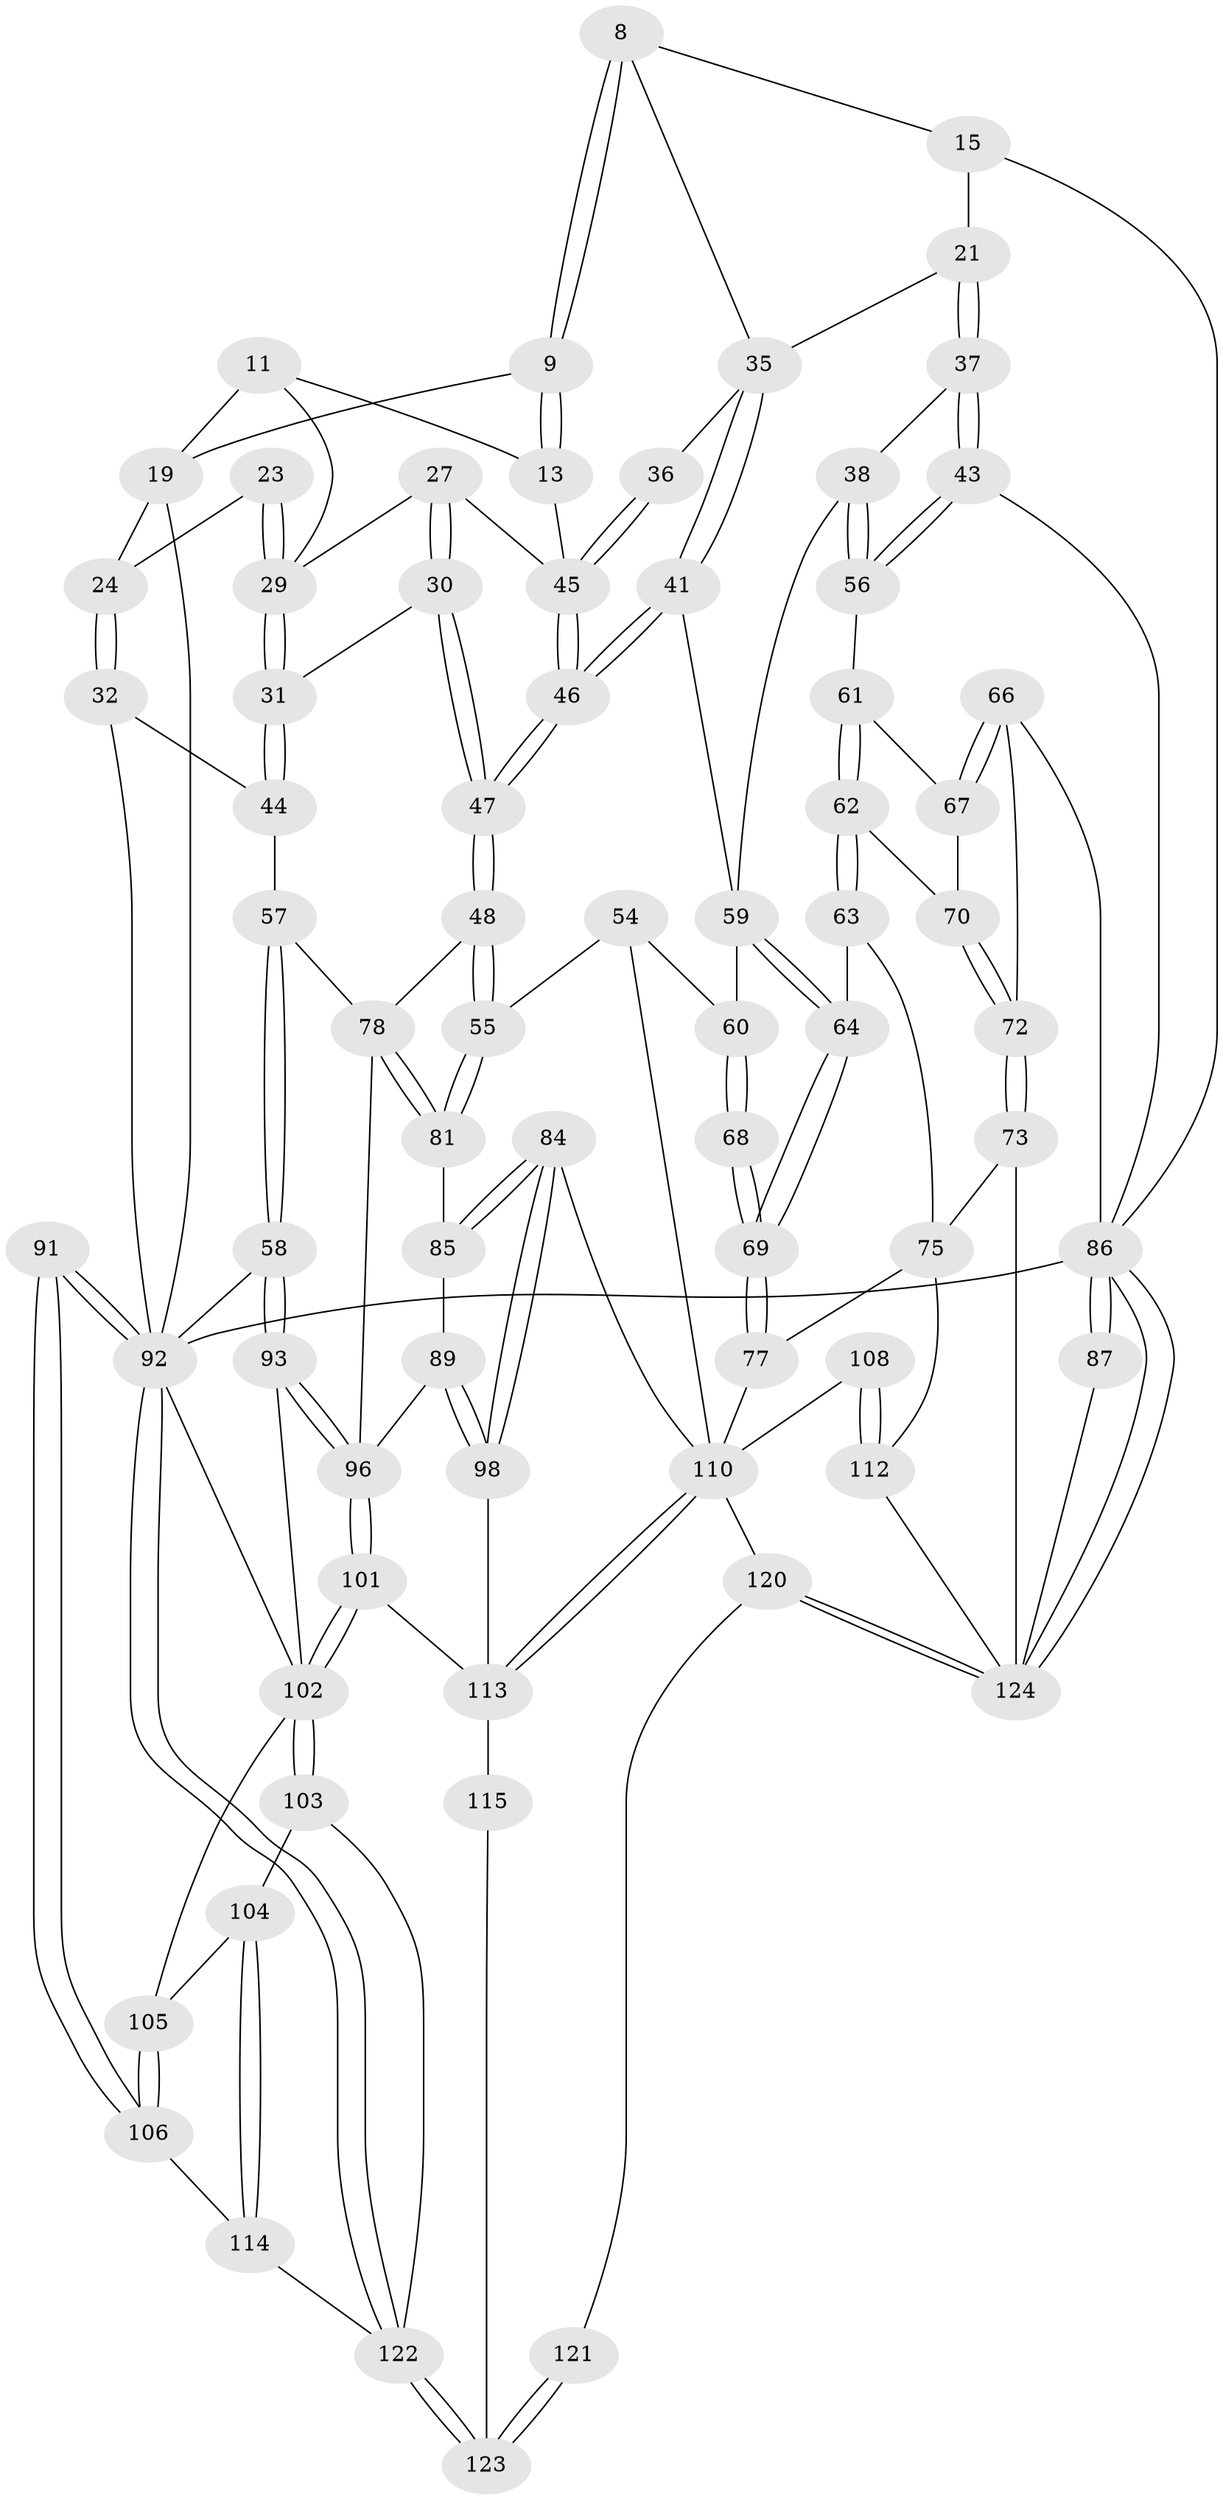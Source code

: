 // original degree distribution, {3: 0.016129032258064516, 6: 0.25806451612903225, 4: 0.27419354838709675, 5: 0.45161290322580644}
// Generated by graph-tools (version 1.1) at 2025/06/03/04/25 22:06:36]
// undirected, 74 vertices, 171 edges
graph export_dot {
graph [start="1"]
  node [color=gray90,style=filled];
  8 [pos="+0.6781194179178583+0.19286411406649842"];
  9 [pos="+0.6451097566383789+0.1873471554202469"];
  11 [pos="+0.4528916483905194+0.08635194236466903",super="+10"];
  13 [pos="+0.6353564609749139+0.18653667416290443"];
  15 [pos="+0.9479698851098287+0.13218120614206372",super="+14+7"];
  19 [pos="+0.15556898122486584+0.10001870567466918",super="+12"];
  21 [pos="+0.8495377238995558+0.21703848661568884",super="+17"];
  23 [pos="+0.23555425448442063+0.19229210916947181"];
  24 [pos="+0.16906004461043445+0.13211984962765552"];
  27 [pos="+0.44869846899501076+0.1578342706948155"];
  29 [pos="+0.26914856227832723+0.2587648419753442",super="+28+22"];
  30 [pos="+0.3259692908750892+0.32415047377617723"];
  31 [pos="+0.28442423914122844+0.314182969858451"];
  32 [pos="+0.08820178561299498+0.3181219524688816"];
  35 [pos="+0.7158500415584751+0.3130834832493913",super="+18"];
  36 [pos="+0.5842337881396698+0.27278709989485717"];
  37 [pos="+0.8600939049768425+0.24038561641269676"];
  38 [pos="+0.8317958714416873+0.3603145498809074"];
  41 [pos="+0.7179555472108473+0.33153182014409976"];
  43 [pos="+1+0.3283612406567565"];
  44 [pos="+0.21934619846799477+0.36614748679731135"];
  45 [pos="+0.5057590792361447+0.36806373680786725",super="+26+25"];
  46 [pos="+0.5042743442243882+0.3786441759375956"];
  47 [pos="+0.47463655899350193+0.42409658892701907"];
  48 [pos="+0.47504938521225015+0.4301442539881513"];
  54 [pos="+0.5123147896081945+0.46889611295621614"];
  55 [pos="+0.48423300838897193+0.44591210767658596"];
  56 [pos="+0.9496147547755515+0.39405052738222407"];
  57 [pos="+0.16122353698383046+0.5445991764509974",super="+51"];
  58 [pos="+0.15410707104093857+0.5475838694037497"];
  59 [pos="+0.7729375472760635+0.4081175744396683",super="+40"];
  60 [pos="+0.7026407902391887+0.4756225517947505",super="+53"];
  61 [pos="+0.9449091303112861+0.4043572946693137"];
  62 [pos="+0.8744361626938623+0.504242890079528"];
  63 [pos="+0.8419097050266988+0.5093536629009664"];
  64 [pos="+0.7992191313829182+0.48655104520158526"];
  66 [pos="+0.9607926639913595+0.555032345238438"];
  67 [pos="+0.951706847473694+0.5150206113317468"];
  68 [pos="+0.7030256532779466+0.5551233315160292"];
  69 [pos="+0.7145525274362964+0.5746374520548982"];
  70 [pos="+0.8815856129224768+0.5137119625555246"];
  72 [pos="+0.9255955114608237+0.580834939311088"];
  73 [pos="+0.9005425867160123+0.6726650580866247"];
  75 [pos="+0.7781547595759861+0.6585816502734488",super="+74"];
  77 [pos="+0.7154570587328886+0.5917906230461083",super="+76"];
  78 [pos="+0.3343087189673569+0.615671777836131",super="+49+50+71"];
  81 [pos="+0.4264192248886563+0.5912347956587105"];
  84 [pos="+0.4916844704269854+0.6744231795331271"];
  85 [pos="+0.4382683789247631+0.6282709415967678"];
  86 [pos="+1+1",super="+2+65"];
  87 [pos="+1+0.7780994141635809"];
  89 [pos="+0.3837100085801511+0.6798035802259891"];
  91 [pos="+0+0.8206825388962952"];
  92 [pos="+0+1",super="+3+90"];
  93 [pos="+0.11842856155446167+0.6400257538712547"];
  96 [pos="+0.2800943550407928+0.7032873768252496",super="+80+79"];
  98 [pos="+0.3927327669298911+0.7341556828241108"];
  101 [pos="+0.28359391586075+0.7638300411311024"];
  102 [pos="+0.24061294657582863+0.7933421052690098",super="+94+95"];
  103 [pos="+0.2167773127454702+0.8355865746828396"];
  104 [pos="+0.09352020602689448+0.7655729099409405"];
  105 [pos="+0.09165225641970677+0.6838174089929812"];
  106 [pos="+0+0.8358772816560917"];
  108 [pos="+0.6249487588082813+0.8893160970245128"];
  110 [pos="+0.578055009400632+0.8590094181003818",super="+109+97+83+82"];
  112 [pos="+0.8743840869998963+0.8794733601498612",super="+107"];
  113 [pos="+0.48971166665079774+0.8437321775214064",super="+100"];
  114 [pos="+0.01300646751009417+0.8510721557159483"];
  115 [pos="+0.38625345811921447+0.8825722680014757"];
  120 [pos="+0.5868375619942194+1"];
  121 [pos="+0.4473197838495526+1"];
  122 [pos="+0.0477444382517755+1",super="+119+118"];
  123 [pos="+0.264337567775635+1",super="+117+116"];
  124 [pos="+0.8978983182192167+1",super="+111+88"];
  8 -- 9;
  8 -- 9;
  8 -- 35;
  8 -- 15;
  9 -- 13;
  9 -- 13;
  9 -- 19;
  11 -- 13;
  11 -- 19 [weight=2];
  11 -- 29;
  13 -- 45;
  15 -- 21 [weight=2];
  15 -- 86 [weight=2];
  19 -- 24;
  19 -- 92 [weight=2];
  21 -- 37;
  21 -- 37;
  21 -- 35;
  23 -- 24;
  23 -- 29 [weight=2];
  23 -- 29;
  24 -- 32;
  24 -- 32;
  27 -- 30;
  27 -- 30;
  27 -- 45;
  27 -- 29;
  29 -- 31;
  29 -- 31;
  30 -- 31;
  30 -- 47;
  30 -- 47;
  31 -- 44;
  31 -- 44;
  32 -- 44;
  32 -- 92;
  35 -- 36;
  35 -- 41;
  35 -- 41;
  36 -- 45 [weight=2];
  36 -- 45;
  37 -- 38;
  37 -- 43;
  37 -- 43;
  38 -- 56;
  38 -- 56;
  38 -- 59;
  41 -- 46;
  41 -- 46;
  41 -- 59;
  43 -- 56;
  43 -- 56;
  43 -- 86;
  44 -- 57;
  45 -- 46;
  45 -- 46;
  46 -- 47;
  46 -- 47;
  47 -- 48;
  47 -- 48;
  48 -- 55;
  48 -- 55;
  48 -- 78;
  54 -- 55;
  54 -- 60;
  54 -- 110;
  55 -- 81;
  55 -- 81;
  56 -- 61;
  57 -- 58;
  57 -- 58;
  57 -- 78 [weight=2];
  58 -- 93;
  58 -- 93;
  58 -- 92;
  59 -- 60 [weight=2];
  59 -- 64;
  59 -- 64;
  60 -- 68 [weight=2];
  60 -- 68;
  61 -- 62;
  61 -- 62;
  61 -- 67;
  62 -- 63;
  62 -- 63;
  62 -- 70;
  63 -- 64;
  63 -- 75;
  64 -- 69;
  64 -- 69;
  66 -- 67;
  66 -- 67;
  66 -- 72;
  66 -- 86;
  67 -- 70;
  68 -- 69;
  68 -- 69;
  69 -- 77;
  69 -- 77;
  70 -- 72;
  70 -- 72;
  72 -- 73;
  72 -- 73;
  73 -- 75;
  73 -- 124;
  75 -- 112;
  75 -- 77;
  77 -- 110 [weight=2];
  78 -- 81;
  78 -- 81;
  78 -- 96 [weight=2];
  81 -- 85;
  84 -- 85;
  84 -- 85;
  84 -- 98;
  84 -- 98;
  84 -- 110;
  85 -- 89;
  86 -- 87 [weight=2];
  86 -- 87;
  86 -- 124;
  86 -- 124;
  86 -- 92 [weight=2];
  87 -- 124;
  89 -- 98;
  89 -- 98;
  89 -- 96;
  91 -- 92 [weight=2];
  91 -- 92;
  91 -- 106;
  91 -- 106;
  92 -- 122;
  92 -- 122;
  92 -- 102;
  93 -- 96;
  93 -- 96;
  93 -- 102;
  96 -- 101;
  96 -- 101;
  98 -- 113;
  101 -- 102;
  101 -- 102;
  101 -- 113;
  102 -- 103;
  102 -- 103;
  102 -- 105;
  103 -- 104;
  103 -- 122;
  104 -- 105;
  104 -- 114;
  104 -- 114;
  105 -- 106;
  105 -- 106;
  106 -- 114;
  108 -- 112 [weight=2];
  108 -- 112;
  108 -- 110;
  110 -- 113;
  110 -- 113;
  110 -- 120;
  112 -- 124;
  113 -- 115 [weight=2];
  114 -- 122;
  115 -- 123;
  120 -- 121;
  120 -- 124;
  120 -- 124;
  121 -- 123 [weight=2];
  121 -- 123;
  122 -- 123 [weight=2];
  122 -- 123;
}
